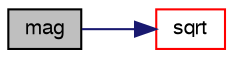 digraph "mag"
{
  bgcolor="transparent";
  edge [fontname="FreeSans",fontsize="10",labelfontname="FreeSans",labelfontsize="10"];
  node [fontname="FreeSans",fontsize="10",shape=record];
  rankdir="LR";
  Node113365 [label="mag",height=0.2,width=0.4,color="black", fillcolor="grey75", style="filled", fontcolor="black"];
  Node113365 -> Node113366 [color="midnightblue",fontsize="10",style="solid",fontname="FreeSans"];
  Node113366 [label="sqrt",height=0.2,width=0.4,color="red",URL="$a21124.html#a8616bd62eebf2342a80222fecb1bda71"];
}
